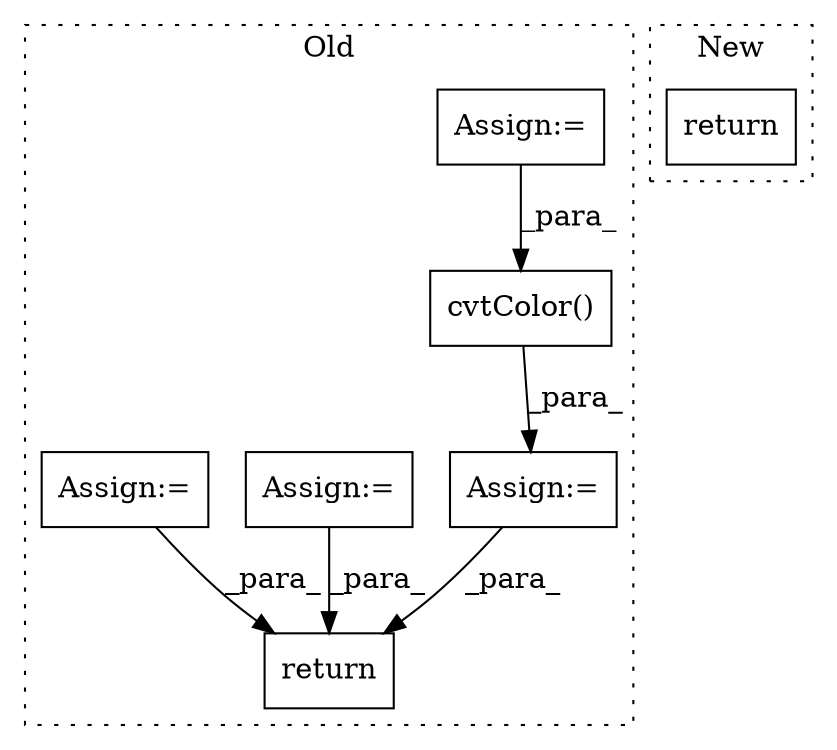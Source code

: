 digraph G {
subgraph cluster0 {
1 [label="cvtColor()" a="75" s="854,890" l="13,1" shape="box"];
3 [label="return" a="93" s="1053" l="7" shape="box"];
4 [label="Assign:=" a="68" s="814" l="3" shape="box"];
5 [label="Assign:=" a="68" s="851" l="3" shape="box"];
6 [label="Assign:=" a="68" s="676" l="3" shape="box"];
7 [label="Assign:=" a="68" s="1018" l="3" shape="box"];
label = "Old";
style="dotted";
}
subgraph cluster1 {
2 [label="return" a="93" s="572" l="7" shape="box"];
label = "New";
style="dotted";
}
1 -> 5 [label="_para_"];
4 -> 1 [label="_para_"];
5 -> 3 [label="_para_"];
6 -> 3 [label="_para_"];
7 -> 3 [label="_para_"];
}